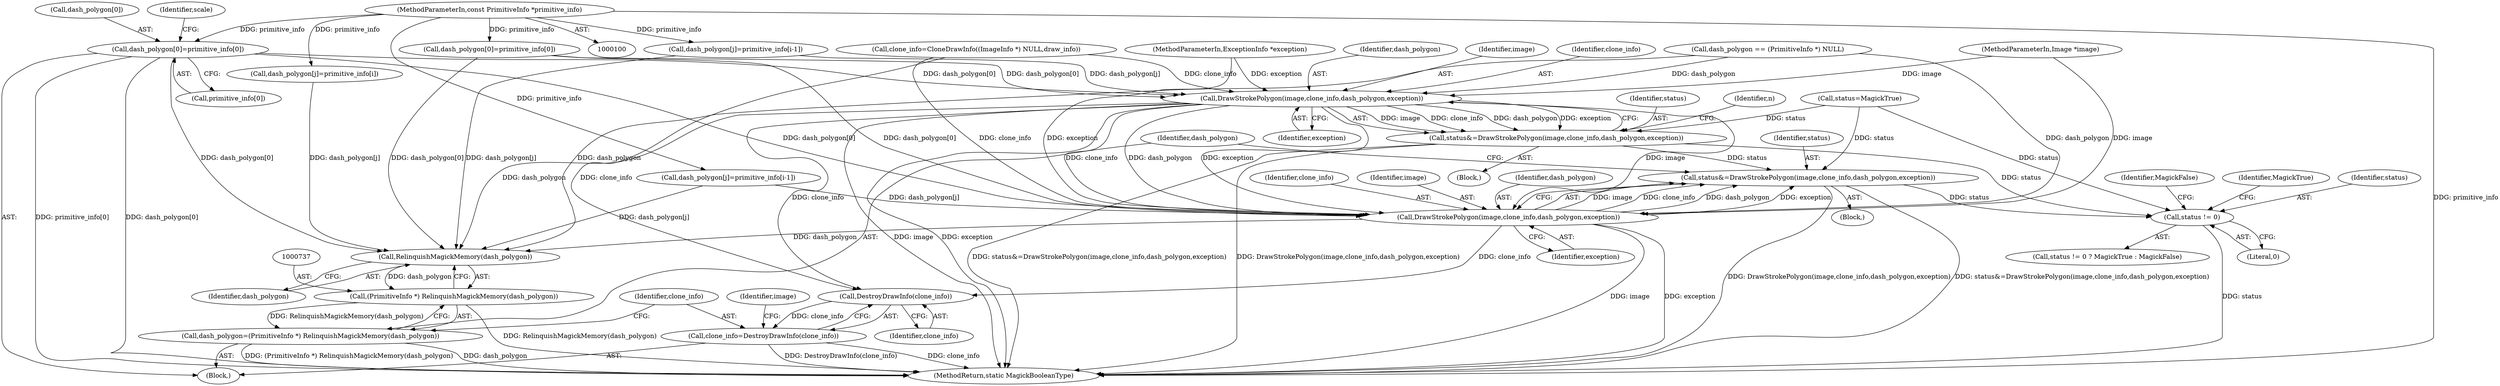 digraph "0_ImageMagick_726812fa2fa7ce16bcf58f6e115f65427a1c0950_0@array" {
"1000191" [label="(Call,dash_polygon[0]=primitive_info[0])"];
"1000102" [label="(MethodParameterIn,const PrimitiveInfo *primitive_info)"];
"1000597" [label="(Call,DrawStrokePolygon(image,clone_info,dash_polygon,exception))"];
"1000595" [label="(Call,status&=DrawStrokePolygon(image,clone_info,dash_polygon,exception))"];
"1000727" [label="(Call,status&=DrawStrokePolygon(image,clone_info,dash_polygon,exception))"];
"1000758" [label="(Call,status != 0)"];
"1000729" [label="(Call,DrawStrokePolygon(image,clone_info,dash_polygon,exception))"];
"1000738" [label="(Call,RelinquishMagickMemory(dash_polygon))"];
"1000736" [label="(Call,(PrimitiveInfo *) RelinquishMagickMemory(dash_polygon))"];
"1000734" [label="(Call,dash_polygon=(PrimitiveInfo *) RelinquishMagickMemory(dash_polygon))"];
"1000742" [label="(Call,DestroyDrawInfo(clone_info))"];
"1000740" [label="(Call,clone_info=DestroyDrawInfo(clone_info))"];
"1000597" [label="(Call,DrawStrokePolygon(image,clone_info,dash_polygon,exception))"];
"1000600" [label="(Identifier,dash_polygon)"];
"1000511" [label="(Call,dash_polygon[j]=primitive_info[i-1])"];
"1000596" [label="(Identifier,status)"];
"1000738" [label="(Call,RelinquishMagickMemory(dash_polygon))"];
"1000760" [label="(Literal,0)"];
"1000728" [label="(Identifier,status)"];
"1000192" [label="(Call,dash_polygon[0])"];
"1000758" [label="(Call,status != 0)"];
"1000191" [label="(Call,dash_polygon[0]=primitive_info[0])"];
"1000740" [label="(Call,clone_info=DestroyDrawInfo(clone_info))"];
"1000729" [label="(Call,DrawStrokePolygon(image,clone_info,dash_polygon,exception))"];
"1000601" [label="(Identifier,exception)"];
"1000438" [label="(Call,dash_polygon[0]=primitive_info[0])"];
"1000103" [label="(MethodParameterIn,Image *image)"];
"1000172" [label="(Call,dash_polygon == (PrimitiveInfo *) NULL)"];
"1000743" [label="(Identifier,clone_info)"];
"1000102" [label="(MethodParameterIn,const PrimitiveInfo *primitive_info)"];
"1000179" [label="(Call,clone_info=CloneDrawInfo((ImageInfo *) NULL,draw_info))"];
"1000762" [label="(Identifier,MagickFalse)"];
"1000735" [label="(Identifier,dash_polygon)"];
"1000742" [label="(Call,DestroyDrawInfo(clone_info))"];
"1000195" [label="(Call,primitive_info[0])"];
"1000739" [label="(Identifier,dash_polygon)"];
"1000741" [label="(Identifier,clone_info)"];
"1000731" [label="(Identifier,clone_info)"];
"1000674" [label="(Block,)"];
"1000309" [label="(Call,status=MagickTrue)"];
"1000761" [label="(Identifier,MagickTrue)"];
"1000757" [label="(Call,status != 0 ? MagickTrue : MagickFalse)"];
"1000759" [label="(Identifier,status)"];
"1000598" [label="(Identifier,image)"];
"1000733" [label="(Identifier,exception)"];
"1000603" [label="(Identifier,n)"];
"1000644" [label="(Call,dash_polygon[j]=primitive_info[i])"];
"1000105" [label="(Block,)"];
"1000599" [label="(Identifier,clone_info)"];
"1000727" [label="(Call,status&=DrawStrokePolygon(image,clone_info,dash_polygon,exception))"];
"1000730" [label="(Identifier,image)"];
"1000732" [label="(Identifier,dash_polygon)"];
"1000595" [label="(Call,status&=DrawStrokePolygon(image,clone_info,dash_polygon,exception))"];
"1000734" [label="(Call,dash_polygon=(PrimitiveInfo *) RelinquishMagickMemory(dash_polygon))"];
"1000104" [label="(MethodParameterIn,ExceptionInfo *exception)"];
"1000199" [label="(Identifier,scale)"];
"1000736" [label="(Call,(PrimitiveInfo *) RelinquishMagickMemory(dash_polygon))"];
"1000763" [label="(MethodReturn,static MagickBooleanType)"];
"1000747" [label="(Identifier,image)"];
"1000675" [label="(Call,dash_polygon[j]=primitive_info[i-1])"];
"1000499" [label="(Block,)"];
"1000191" -> "1000105"  [label="AST: "];
"1000191" -> "1000195"  [label="CFG: "];
"1000192" -> "1000191"  [label="AST: "];
"1000195" -> "1000191"  [label="AST: "];
"1000199" -> "1000191"  [label="CFG: "];
"1000191" -> "1000763"  [label="DDG: primitive_info[0]"];
"1000191" -> "1000763"  [label="DDG: dash_polygon[0]"];
"1000102" -> "1000191"  [label="DDG: primitive_info"];
"1000191" -> "1000597"  [label="DDG: dash_polygon[0]"];
"1000191" -> "1000729"  [label="DDG: dash_polygon[0]"];
"1000191" -> "1000738"  [label="DDG: dash_polygon[0]"];
"1000102" -> "1000100"  [label="AST: "];
"1000102" -> "1000763"  [label="DDG: primitive_info"];
"1000102" -> "1000438"  [label="DDG: primitive_info"];
"1000102" -> "1000511"  [label="DDG: primitive_info"];
"1000102" -> "1000644"  [label="DDG: primitive_info"];
"1000102" -> "1000675"  [label="DDG: primitive_info"];
"1000597" -> "1000595"  [label="AST: "];
"1000597" -> "1000601"  [label="CFG: "];
"1000598" -> "1000597"  [label="AST: "];
"1000599" -> "1000597"  [label="AST: "];
"1000600" -> "1000597"  [label="AST: "];
"1000601" -> "1000597"  [label="AST: "];
"1000595" -> "1000597"  [label="CFG: "];
"1000597" -> "1000763"  [label="DDG: image"];
"1000597" -> "1000763"  [label="DDG: exception"];
"1000597" -> "1000595"  [label="DDG: image"];
"1000597" -> "1000595"  [label="DDG: clone_info"];
"1000597" -> "1000595"  [label="DDG: dash_polygon"];
"1000597" -> "1000595"  [label="DDG: exception"];
"1000103" -> "1000597"  [label="DDG: image"];
"1000179" -> "1000597"  [label="DDG: clone_info"];
"1000172" -> "1000597"  [label="DDG: dash_polygon"];
"1000511" -> "1000597"  [label="DDG: dash_polygon[j]"];
"1000438" -> "1000597"  [label="DDG: dash_polygon[0]"];
"1000104" -> "1000597"  [label="DDG: exception"];
"1000597" -> "1000729"  [label="DDG: image"];
"1000597" -> "1000729"  [label="DDG: clone_info"];
"1000597" -> "1000729"  [label="DDG: dash_polygon"];
"1000597" -> "1000729"  [label="DDG: exception"];
"1000597" -> "1000738"  [label="DDG: dash_polygon"];
"1000597" -> "1000742"  [label="DDG: clone_info"];
"1000595" -> "1000499"  [label="AST: "];
"1000596" -> "1000595"  [label="AST: "];
"1000603" -> "1000595"  [label="CFG: "];
"1000595" -> "1000763"  [label="DDG: status&=DrawStrokePolygon(image,clone_info,dash_polygon,exception)"];
"1000595" -> "1000763"  [label="DDG: DrawStrokePolygon(image,clone_info,dash_polygon,exception)"];
"1000309" -> "1000595"  [label="DDG: status"];
"1000595" -> "1000727"  [label="DDG: status"];
"1000595" -> "1000758"  [label="DDG: status"];
"1000727" -> "1000674"  [label="AST: "];
"1000727" -> "1000729"  [label="CFG: "];
"1000728" -> "1000727"  [label="AST: "];
"1000729" -> "1000727"  [label="AST: "];
"1000735" -> "1000727"  [label="CFG: "];
"1000727" -> "1000763"  [label="DDG: DrawStrokePolygon(image,clone_info,dash_polygon,exception)"];
"1000727" -> "1000763"  [label="DDG: status&=DrawStrokePolygon(image,clone_info,dash_polygon,exception)"];
"1000309" -> "1000727"  [label="DDG: status"];
"1000729" -> "1000727"  [label="DDG: image"];
"1000729" -> "1000727"  [label="DDG: clone_info"];
"1000729" -> "1000727"  [label="DDG: dash_polygon"];
"1000729" -> "1000727"  [label="DDG: exception"];
"1000727" -> "1000758"  [label="DDG: status"];
"1000758" -> "1000757"  [label="AST: "];
"1000758" -> "1000760"  [label="CFG: "];
"1000759" -> "1000758"  [label="AST: "];
"1000760" -> "1000758"  [label="AST: "];
"1000761" -> "1000758"  [label="CFG: "];
"1000762" -> "1000758"  [label="CFG: "];
"1000758" -> "1000763"  [label="DDG: status"];
"1000309" -> "1000758"  [label="DDG: status"];
"1000729" -> "1000733"  [label="CFG: "];
"1000730" -> "1000729"  [label="AST: "];
"1000731" -> "1000729"  [label="AST: "];
"1000732" -> "1000729"  [label="AST: "];
"1000733" -> "1000729"  [label="AST: "];
"1000729" -> "1000763"  [label="DDG: image"];
"1000729" -> "1000763"  [label="DDG: exception"];
"1000103" -> "1000729"  [label="DDG: image"];
"1000179" -> "1000729"  [label="DDG: clone_info"];
"1000675" -> "1000729"  [label="DDG: dash_polygon[j]"];
"1000172" -> "1000729"  [label="DDG: dash_polygon"];
"1000438" -> "1000729"  [label="DDG: dash_polygon[0]"];
"1000104" -> "1000729"  [label="DDG: exception"];
"1000729" -> "1000738"  [label="DDG: dash_polygon"];
"1000729" -> "1000742"  [label="DDG: clone_info"];
"1000738" -> "1000736"  [label="AST: "];
"1000738" -> "1000739"  [label="CFG: "];
"1000739" -> "1000738"  [label="AST: "];
"1000736" -> "1000738"  [label="CFG: "];
"1000738" -> "1000736"  [label="DDG: dash_polygon"];
"1000675" -> "1000738"  [label="DDG: dash_polygon[j]"];
"1000172" -> "1000738"  [label="DDG: dash_polygon"];
"1000511" -> "1000738"  [label="DDG: dash_polygon[j]"];
"1000644" -> "1000738"  [label="DDG: dash_polygon[j]"];
"1000438" -> "1000738"  [label="DDG: dash_polygon[0]"];
"1000736" -> "1000734"  [label="AST: "];
"1000737" -> "1000736"  [label="AST: "];
"1000734" -> "1000736"  [label="CFG: "];
"1000736" -> "1000763"  [label="DDG: RelinquishMagickMemory(dash_polygon)"];
"1000736" -> "1000734"  [label="DDG: RelinquishMagickMemory(dash_polygon)"];
"1000734" -> "1000105"  [label="AST: "];
"1000735" -> "1000734"  [label="AST: "];
"1000741" -> "1000734"  [label="CFG: "];
"1000734" -> "1000763"  [label="DDG: dash_polygon"];
"1000734" -> "1000763"  [label="DDG: (PrimitiveInfo *) RelinquishMagickMemory(dash_polygon)"];
"1000742" -> "1000740"  [label="AST: "];
"1000742" -> "1000743"  [label="CFG: "];
"1000743" -> "1000742"  [label="AST: "];
"1000740" -> "1000742"  [label="CFG: "];
"1000742" -> "1000740"  [label="DDG: clone_info"];
"1000179" -> "1000742"  [label="DDG: clone_info"];
"1000740" -> "1000105"  [label="AST: "];
"1000741" -> "1000740"  [label="AST: "];
"1000747" -> "1000740"  [label="CFG: "];
"1000740" -> "1000763"  [label="DDG: DestroyDrawInfo(clone_info)"];
"1000740" -> "1000763"  [label="DDG: clone_info"];
}
